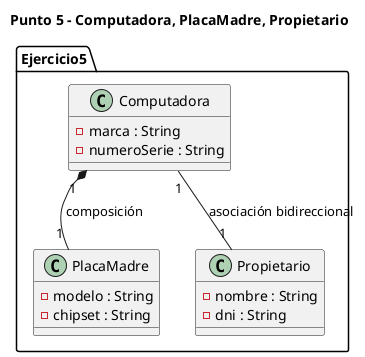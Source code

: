 @startuml TP5_Punto_5
title Punto 5 - Computadora, PlacaMadre, Propietario

package Ejercicio5 {
  class Computadora {
    -marca : String
    -numeroSerie : String
  }
  class PlacaMadre {
    -modelo : String
    -chipset : String
  }
  class Propietario {
    -nombre : String
    -dni : String
  }

  Computadora "1" *-- "1" PlacaMadre : composición
  Computadora "1" -- "1" Propietario : asociación bidireccional
}
@enduml
